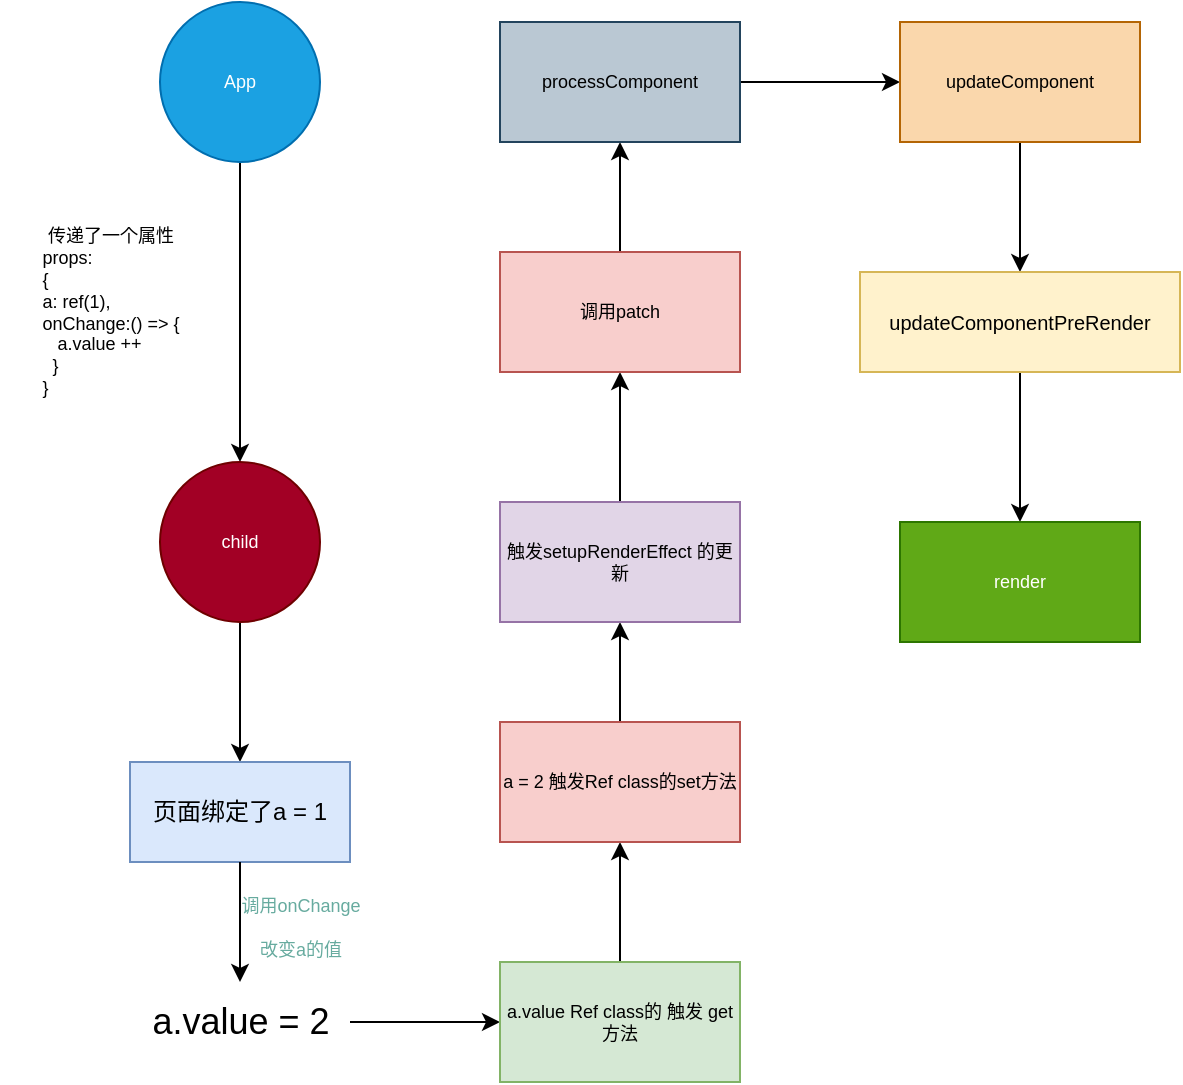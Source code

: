 <mxfile version="20.0.4" type="device"><diagram id="G0TLhkCOgHFRdI3noz1g" name="Page-1"><mxGraphModel dx="942" dy="578" grid="1" gridSize="10" guides="1" tooltips="1" connect="1" arrows="1" fold="1" page="1" pageScale="1" pageWidth="827" pageHeight="1169" math="0" shadow="0"><root><mxCell id="0"/><mxCell id="1" parent="0"/><mxCell id="oc2r1J2vL4hxtyFHw2CO-6" value="" style="edgeStyle=orthogonalEdgeStyle;rounded=0;orthogonalLoop=1;jettySize=auto;html=1;exitX=0.5;exitY=1;exitDx=0;exitDy=0;" edge="1" parent="1" source="oc2r1J2vL4hxtyFHw2CO-27" target="oc2r1J2vL4hxtyFHw2CO-5"><mxGeometry relative="1" as="geometry"><mxPoint x="250" y="390" as="sourcePoint"/></mxGeometry></mxCell><mxCell id="oc2r1J2vL4hxtyFHw2CO-5" value="页面绑定了a = 1" style="whiteSpace=wrap;html=1;fillColor=#dae8fc;strokeColor=#6c8ebf;" vertex="1" parent="1"><mxGeometry x="195" y="450" width="110" height="50" as="geometry"/></mxCell><mxCell id="oc2r1J2vL4hxtyFHw2CO-17" value="" style="edgeStyle=orthogonalEdgeStyle;rounded=0;orthogonalLoop=1;jettySize=auto;html=1;fontSize=9;fontColor=#67AB9F;" edge="1" parent="1" source="oc2r1J2vL4hxtyFHw2CO-11" target="oc2r1J2vL4hxtyFHw2CO-16"><mxGeometry relative="1" as="geometry"/></mxCell><mxCell id="oc2r1J2vL4hxtyFHw2CO-11" value="a.value = 2" style="text;html=1;align=center;verticalAlign=middle;resizable=0;points=[];autosize=1;strokeColor=none;fillColor=none;fontSize=18;" vertex="1" parent="1"><mxGeometry x="195" y="560" width="110" height="40" as="geometry"/></mxCell><mxCell id="oc2r1J2vL4hxtyFHw2CO-14" value="" style="endArrow=classic;html=1;rounded=0;fontSize=18;exitX=0.5;exitY=1;exitDx=0;exitDy=0;" edge="1" parent="1" source="oc2r1J2vL4hxtyFHw2CO-5" target="oc2r1J2vL4hxtyFHw2CO-11"><mxGeometry width="50" height="50" relative="1" as="geometry"><mxPoint x="250" y="540" as="sourcePoint"/><mxPoint x="300" y="490" as="targetPoint"/><Array as="points"/></mxGeometry></mxCell><mxCell id="oc2r1J2vL4hxtyFHw2CO-15" value="&lt;font color=&quot;#67ab9f&quot; style=&quot;font-size: 9px;&quot;&gt;调用onChange&lt;br&gt;改变a的值&lt;/font&gt;" style="text;html=1;align=center;verticalAlign=middle;resizable=0;points=[];autosize=1;fontSize=18;" vertex="1" parent="1"><mxGeometry x="230" y="500" width="100" height="60" as="geometry"/></mxCell><mxCell id="oc2r1J2vL4hxtyFHw2CO-19" value="" style="edgeStyle=orthogonalEdgeStyle;rounded=0;orthogonalLoop=1;jettySize=auto;html=1;fontSize=9;fontColor=#000000;" edge="1" parent="1" source="oc2r1J2vL4hxtyFHw2CO-16" target="oc2r1J2vL4hxtyFHw2CO-18"><mxGeometry relative="1" as="geometry"/></mxCell><mxCell id="oc2r1J2vL4hxtyFHw2CO-16" value="&lt;font color=&quot;#000000&quot;&gt;a.value Ref class的 触发 get方法&lt;/font&gt;" style="whiteSpace=wrap;html=1;fontSize=9;fillColor=#d5e8d4;strokeColor=#82b366;" vertex="1" parent="1"><mxGeometry x="380" y="550" width="120" height="60" as="geometry"/></mxCell><mxCell id="oc2r1J2vL4hxtyFHw2CO-21" value="" style="edgeStyle=orthogonalEdgeStyle;rounded=0;orthogonalLoop=1;jettySize=auto;html=1;fontSize=9;fontColor=#000000;" edge="1" parent="1" source="oc2r1J2vL4hxtyFHw2CO-18" target="oc2r1J2vL4hxtyFHw2CO-20"><mxGeometry relative="1" as="geometry"/></mxCell><mxCell id="oc2r1J2vL4hxtyFHw2CO-18" value="a = 2 触发Ref class的set方法" style="whiteSpace=wrap;html=1;fontSize=9;fillColor=#f8cecc;strokeColor=#b85450;" vertex="1" parent="1"><mxGeometry x="380" y="430" width="120" height="60" as="geometry"/></mxCell><mxCell id="oc2r1J2vL4hxtyFHw2CO-25" value="" style="edgeStyle=orthogonalEdgeStyle;rounded=0;orthogonalLoop=1;jettySize=auto;html=1;fontSize=9;fontColor=#000000;" edge="1" parent="1" source="oc2r1J2vL4hxtyFHw2CO-20" target="oc2r1J2vL4hxtyFHw2CO-24"><mxGeometry relative="1" as="geometry"/></mxCell><mxCell id="oc2r1J2vL4hxtyFHw2CO-20" value="触发setupRenderEffect 的更新" style="whiteSpace=wrap;html=1;fontSize=9;fillColor=#e1d5e7;strokeColor=#9673a6;" vertex="1" parent="1"><mxGeometry x="380" y="320" width="120" height="60" as="geometry"/></mxCell><mxCell id="oc2r1J2vL4hxtyFHw2CO-32" value="" style="edgeStyle=orthogonalEdgeStyle;rounded=0;orthogonalLoop=1;jettySize=auto;html=1;fontSize=9;fontColor=#000000;" edge="1" parent="1" source="oc2r1J2vL4hxtyFHw2CO-24" target="oc2r1J2vL4hxtyFHw2CO-31"><mxGeometry relative="1" as="geometry"/></mxCell><mxCell id="oc2r1J2vL4hxtyFHw2CO-24" value="调用patch" style="whiteSpace=wrap;html=1;fontSize=9;fillColor=#f8cecc;strokeColor=#b85450;" vertex="1" parent="1"><mxGeometry x="380" y="195" width="120" height="60" as="geometry"/></mxCell><mxCell id="oc2r1J2vL4hxtyFHw2CO-28" value="" style="edgeStyle=orthogonalEdgeStyle;rounded=0;orthogonalLoop=1;jettySize=auto;html=1;fontSize=9;fontColor=#000000;" edge="1" parent="1" source="oc2r1J2vL4hxtyFHw2CO-26" target="oc2r1J2vL4hxtyFHw2CO-27"><mxGeometry relative="1" as="geometry"/></mxCell><mxCell id="oc2r1J2vL4hxtyFHw2CO-26" value="App" style="ellipse;whiteSpace=wrap;html=1;aspect=fixed;fontSize=9;fontColor=#ffffff;fillColor=#1ba1e2;strokeColor=#006EAF;" vertex="1" parent="1"><mxGeometry x="210" y="70" width="80" height="80" as="geometry"/></mxCell><mxCell id="oc2r1J2vL4hxtyFHw2CO-27" value="child" style="ellipse;whiteSpace=wrap;html=1;aspect=fixed;fontSize=9;fontColor=#ffffff;fillColor=#a20025;strokeColor=#6F0000;" vertex="1" parent="1"><mxGeometry x="210" y="300" width="80" height="80" as="geometry"/></mxCell><mxCell id="oc2r1J2vL4hxtyFHw2CO-29" value="传递了一个属性&lt;br&gt;&lt;div style=&quot;text-align: left;&quot;&gt;&lt;span style=&quot;background-color: initial;&quot;&gt;props:&lt;/span&gt;&lt;/div&gt;&lt;div style=&quot;text-align: left;&quot;&gt;&lt;span style=&quot;background-color: initial;&quot;&gt;{&lt;/span&gt;&lt;/div&gt;&lt;div style=&quot;text-align: left;&quot;&gt;&lt;span style=&quot;background-color: initial;&quot;&gt;a: ref(1),&lt;/span&gt;&lt;/div&gt;&lt;div style=&quot;text-align: left;&quot;&gt;&lt;span style=&quot;background-color: initial;&quot;&gt;onChange:() =&amp;gt; {&lt;/span&gt;&lt;/div&gt;&lt;div style=&quot;text-align: left;&quot;&gt;&lt;span style=&quot;background-color: initial;&quot;&gt;&amp;nbsp; &amp;nbsp;a.value ++&lt;/span&gt;&lt;/div&gt;&lt;div style=&quot;text-align: left;&quot;&gt;&lt;span style=&quot;background-color: initial;&quot;&gt;&amp;nbsp; }&lt;/span&gt;&lt;/div&gt;&lt;div style=&quot;text-align: left;&quot;&gt;&lt;span style=&quot;background-color: initial;&quot;&gt;}&lt;/span&gt;&lt;/div&gt;" style="text;html=1;align=center;verticalAlign=middle;resizable=0;points=[];autosize=1;strokeColor=none;fillColor=none;fontSize=9;fontColor=#000000;" vertex="1" parent="1"><mxGeometry x="130" y="160" width="110" height="130" as="geometry"/></mxCell><mxCell id="oc2r1J2vL4hxtyFHw2CO-34" value="" style="edgeStyle=orthogonalEdgeStyle;rounded=0;orthogonalLoop=1;jettySize=auto;html=1;fontSize=9;fontColor=#000000;" edge="1" parent="1" source="oc2r1J2vL4hxtyFHw2CO-31" target="oc2r1J2vL4hxtyFHw2CO-33"><mxGeometry relative="1" as="geometry"/></mxCell><mxCell id="oc2r1J2vL4hxtyFHw2CO-31" value="processComponent" style="whiteSpace=wrap;html=1;fontSize=9;fillColor=#bac8d3;strokeColor=#23445d;" vertex="1" parent="1"><mxGeometry x="380" y="80" width="120" height="60" as="geometry"/></mxCell><mxCell id="oc2r1J2vL4hxtyFHw2CO-36" value="" style="edgeStyle=orthogonalEdgeStyle;rounded=0;orthogonalLoop=1;jettySize=auto;html=1;fontSize=9;fontColor=#000000;" edge="1" parent="1" source="oc2r1J2vL4hxtyFHw2CO-33" target="oc2r1J2vL4hxtyFHw2CO-35"><mxGeometry relative="1" as="geometry"/></mxCell><mxCell id="oc2r1J2vL4hxtyFHw2CO-33" value="updateComponent" style="whiteSpace=wrap;html=1;fontSize=9;fillColor=#fad7ac;strokeColor=#b46504;" vertex="1" parent="1"><mxGeometry x="580" y="80" width="120" height="60" as="geometry"/></mxCell><mxCell id="oc2r1J2vL4hxtyFHw2CO-38" value="" style="edgeStyle=orthogonalEdgeStyle;rounded=0;orthogonalLoop=1;jettySize=auto;html=1;fontSize=9;fontColor=#000000;" edge="1" parent="1" source="oc2r1J2vL4hxtyFHw2CO-35" target="oc2r1J2vL4hxtyFHw2CO-37"><mxGeometry relative="1" as="geometry"/></mxCell><mxCell id="oc2r1J2vL4hxtyFHw2CO-35" value="&lt;font size=&quot;1&quot;&gt;updateComponentPreRender&lt;/font&gt;" style="whiteSpace=wrap;html=1;fontSize=9;fillColor=#fff2cc;strokeColor=#d6b656;" vertex="1" parent="1"><mxGeometry x="560" y="205" width="160" height="50" as="geometry"/></mxCell><mxCell id="oc2r1J2vL4hxtyFHw2CO-37" value="render" style="whiteSpace=wrap;html=1;fontSize=9;fillColor=#60a917;strokeColor=#2D7600;fontColor=#ffffff;" vertex="1" parent="1"><mxGeometry x="580" y="330" width="120" height="60" as="geometry"/></mxCell></root></mxGraphModel></diagram></mxfile>